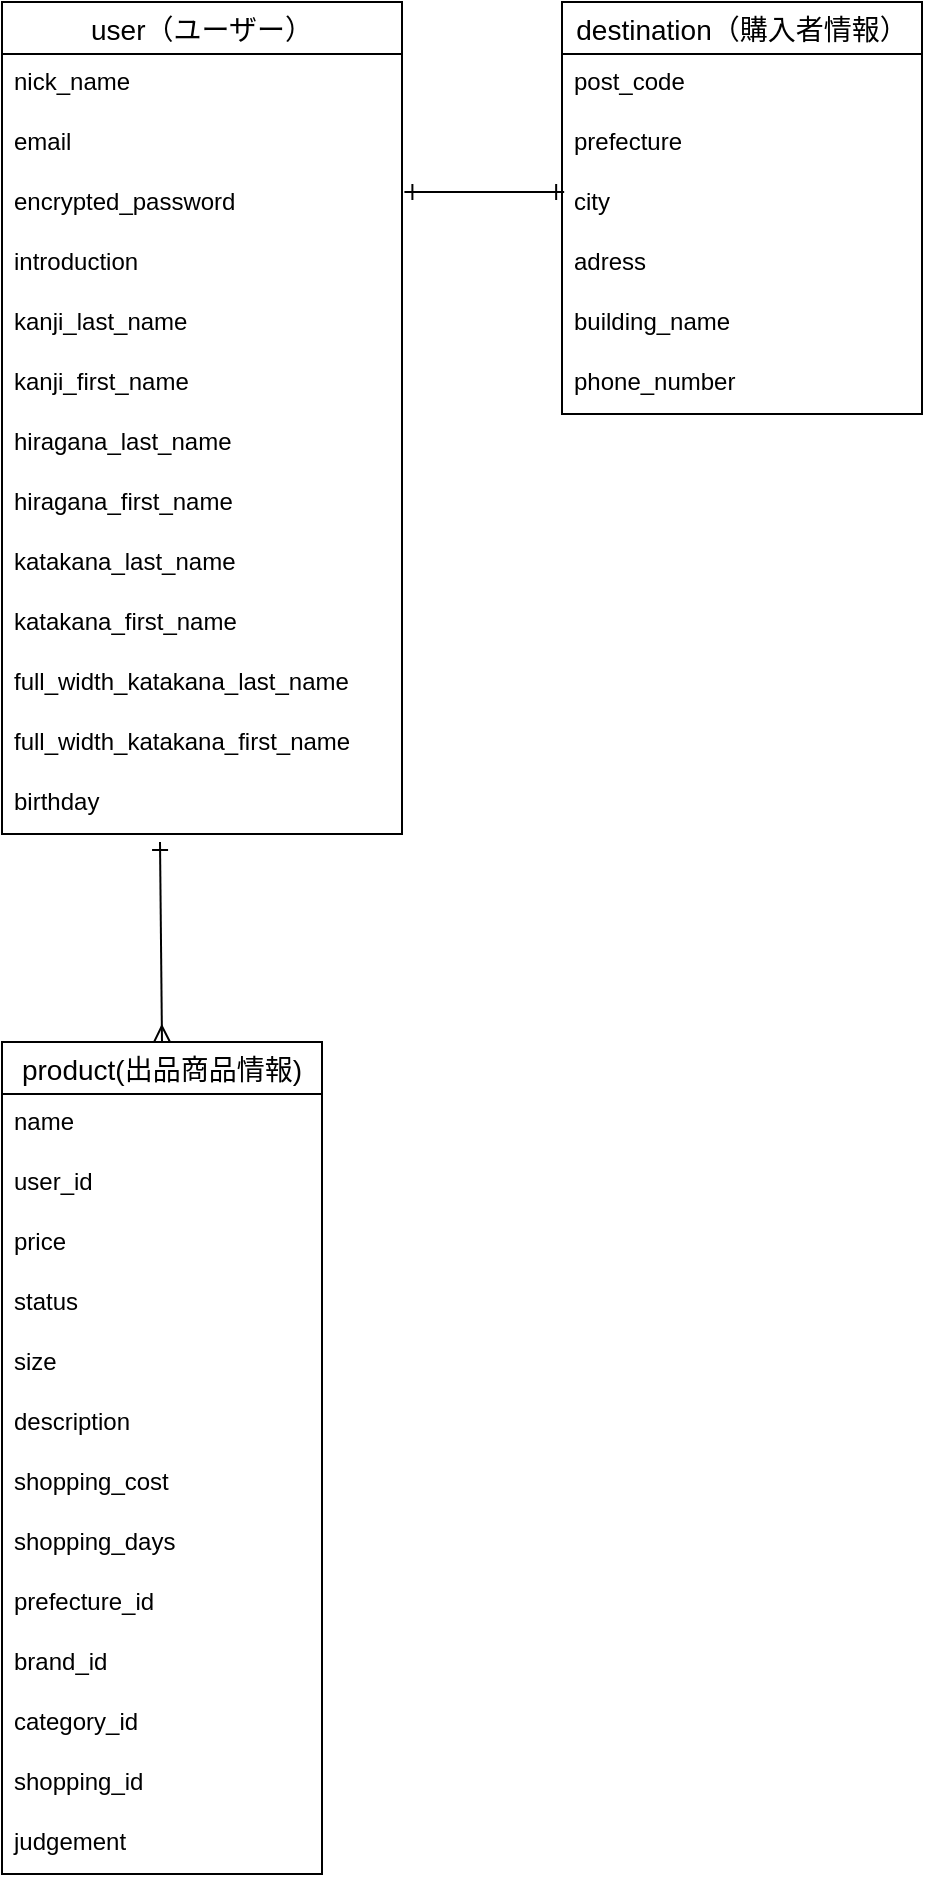 <mxfile>
    <diagram id="WjEGY4Uf_WvZObdWZ78B" name="ページ1">
        <mxGraphModel dx="724" dy="702" grid="1" gridSize="10" guides="1" tooltips="1" connect="1" arrows="0" fold="1" page="1" pageScale="1" pageWidth="827" pageHeight="1169" math="0" shadow="0">
            <root>
                <mxCell id="0"/>
                <mxCell id="1" parent="0"/>
                <mxCell id="SjZ74C4SEbxJNOvCpavW-13" value="user（ユーザー）" style="swimlane;fontStyle=0;childLayout=stackLayout;horizontal=1;startSize=26;horizontalStack=0;resizeParent=1;resizeParentMax=0;resizeLast=0;collapsible=1;marginBottom=0;align=center;fontSize=14;rounded=0;" vertex="1" parent="1">
                    <mxGeometry x="40" y="40" width="200" height="416" as="geometry"/>
                </mxCell>
                <mxCell id="SjZ74C4SEbxJNOvCpavW-14" value="nick_name " style="text;strokeColor=none;fillColor=none;spacingLeft=4;spacingRight=4;overflow=hidden;rotatable=0;points=[[0,0.5],[1,0.5]];portConstraint=eastwest;fontSize=12;rounded=0;" vertex="1" parent="SjZ74C4SEbxJNOvCpavW-13">
                    <mxGeometry y="26" width="200" height="30" as="geometry"/>
                </mxCell>
                <mxCell id="SjZ74C4SEbxJNOvCpavW-15" value="email" style="text;strokeColor=none;fillColor=none;spacingLeft=4;spacingRight=4;overflow=hidden;rotatable=0;points=[[0,0.5],[1,0.5]];portConstraint=eastwest;fontSize=12;rounded=0;" vertex="1" parent="SjZ74C4SEbxJNOvCpavW-13">
                    <mxGeometry y="56" width="200" height="30" as="geometry"/>
                </mxCell>
                <mxCell id="SjZ74C4SEbxJNOvCpavW-16" value="encrypted_password" style="text;strokeColor=none;fillColor=none;spacingLeft=4;spacingRight=4;overflow=hidden;rotatable=0;points=[[0,0.5],[1,0.5]];portConstraint=eastwest;fontSize=12;rounded=0;" vertex="1" parent="SjZ74C4SEbxJNOvCpavW-13">
                    <mxGeometry y="86" width="200" height="30" as="geometry"/>
                </mxCell>
                <mxCell id="SjZ74C4SEbxJNOvCpavW-22" value="introduction" style="text;strokeColor=none;fillColor=none;spacingLeft=4;spacingRight=4;overflow=hidden;rotatable=0;points=[[0,0.5],[1,0.5]];portConstraint=eastwest;fontSize=12;rounded=0;" vertex="1" parent="SjZ74C4SEbxJNOvCpavW-13">
                    <mxGeometry y="116" width="200" height="30" as="geometry"/>
                </mxCell>
                <mxCell id="SjZ74C4SEbxJNOvCpavW-80" value="kanji_last_name" style="text;strokeColor=none;fillColor=none;spacingLeft=4;spacingRight=4;overflow=hidden;rotatable=0;points=[[0,0.5],[1,0.5]];portConstraint=eastwest;fontSize=12;" vertex="1" parent="SjZ74C4SEbxJNOvCpavW-13">
                    <mxGeometry y="146" width="200" height="30" as="geometry"/>
                </mxCell>
                <mxCell id="SjZ74C4SEbxJNOvCpavW-81" value="kanji_first_name" style="text;strokeColor=none;fillColor=none;spacingLeft=4;spacingRight=4;overflow=hidden;rotatable=0;points=[[0,0.5],[1,0.5]];portConstraint=eastwest;fontSize=12;" vertex="1" parent="SjZ74C4SEbxJNOvCpavW-13">
                    <mxGeometry y="176" width="200" height="30" as="geometry"/>
                </mxCell>
                <mxCell id="SjZ74C4SEbxJNOvCpavW-82" value="hiragana_last_name" style="text;strokeColor=none;fillColor=none;spacingLeft=4;spacingRight=4;overflow=hidden;rotatable=0;points=[[0,0.5],[1,0.5]];portConstraint=eastwest;fontSize=12;" vertex="1" parent="SjZ74C4SEbxJNOvCpavW-13">
                    <mxGeometry y="206" width="200" height="30" as="geometry"/>
                </mxCell>
                <mxCell id="SjZ74C4SEbxJNOvCpavW-84" value="hiragana_first_name" style="text;strokeColor=none;fillColor=none;spacingLeft=4;spacingRight=4;overflow=hidden;rotatable=0;points=[[0,0.5],[1,0.5]];portConstraint=eastwest;fontSize=12;" vertex="1" parent="SjZ74C4SEbxJNOvCpavW-13">
                    <mxGeometry y="236" width="200" height="30" as="geometry"/>
                </mxCell>
                <mxCell id="SjZ74C4SEbxJNOvCpavW-85" value="katakana_last_name" style="text;strokeColor=none;fillColor=none;spacingLeft=4;spacingRight=4;overflow=hidden;rotatable=0;points=[[0,0.5],[1,0.5]];portConstraint=eastwest;fontSize=12;" vertex="1" parent="SjZ74C4SEbxJNOvCpavW-13">
                    <mxGeometry y="266" width="200" height="30" as="geometry"/>
                </mxCell>
                <mxCell id="SjZ74C4SEbxJNOvCpavW-87" value="katakana_first_name" style="text;strokeColor=none;fillColor=none;spacingLeft=4;spacingRight=4;overflow=hidden;rotatable=0;points=[[0,0.5],[1,0.5]];portConstraint=eastwest;fontSize=12;" vertex="1" parent="SjZ74C4SEbxJNOvCpavW-13">
                    <mxGeometry y="296" width="200" height="30" as="geometry"/>
                </mxCell>
                <mxCell id="SjZ74C4SEbxJNOvCpavW-86" value="full_width_katakana_last_name" style="text;strokeColor=none;fillColor=none;spacingLeft=4;spacingRight=4;overflow=hidden;rotatable=0;points=[[0,0.5],[1,0.5]];portConstraint=eastwest;fontSize=12;" vertex="1" parent="SjZ74C4SEbxJNOvCpavW-13">
                    <mxGeometry y="326" width="200" height="30" as="geometry"/>
                </mxCell>
                <mxCell id="SjZ74C4SEbxJNOvCpavW-83" value="full_width_katakana_first_name" style="text;strokeColor=none;fillColor=none;spacingLeft=4;spacingRight=4;overflow=hidden;rotatable=0;points=[[0,0.5],[1,0.5]];portConstraint=eastwest;fontSize=12;" vertex="1" parent="SjZ74C4SEbxJNOvCpavW-13">
                    <mxGeometry y="356" width="200" height="30" as="geometry"/>
                </mxCell>
                <mxCell id="SjZ74C4SEbxJNOvCpavW-21" value="birthday" style="text;strokeColor=none;fillColor=none;spacingLeft=4;spacingRight=4;overflow=hidden;rotatable=0;points=[[0,0.5],[1,0.5]];portConstraint=eastwest;fontSize=12;rounded=0;" vertex="1" parent="SjZ74C4SEbxJNOvCpavW-13">
                    <mxGeometry y="386" width="200" height="30" as="geometry"/>
                </mxCell>
                <mxCell id="SjZ74C4SEbxJNOvCpavW-88" style="edgeStyle=none;html=1;exitX=0.5;exitY=0;exitDx=0;exitDy=0;entryX=0.395;entryY=1.133;entryDx=0;entryDy=0;entryPerimeter=0;startArrow=ERmany;startFill=0;endArrow=ERone;endFill=0;" edge="1" parent="1" source="SjZ74C4SEbxJNOvCpavW-28" target="SjZ74C4SEbxJNOvCpavW-21">
                    <mxGeometry relative="1" as="geometry"/>
                </mxCell>
                <mxCell id="SjZ74C4SEbxJNOvCpavW-28" value="product(出品商品情報)" style="swimlane;fontStyle=0;childLayout=stackLayout;horizontal=1;startSize=26;horizontalStack=0;resizeParent=1;resizeParentMax=0;resizeLast=0;collapsible=1;marginBottom=0;align=center;fontSize=14;rounded=0;strokeColor=default;direction=east;perimeterSpacing=0;" vertex="1" parent="1">
                    <mxGeometry x="40" y="560" width="160" height="416" as="geometry"/>
                </mxCell>
                <mxCell id="SjZ74C4SEbxJNOvCpavW-29" value="name" style="text;strokeColor=none;fillColor=none;spacingLeft=4;spacingRight=4;overflow=hidden;rotatable=0;points=[[0,0.5],[1,0.5]];portConstraint=eastwest;fontSize=12;rounded=0;" vertex="1" parent="SjZ74C4SEbxJNOvCpavW-28">
                    <mxGeometry y="26" width="160" height="30" as="geometry"/>
                </mxCell>
                <mxCell id="SjZ74C4SEbxJNOvCpavW-42" value="user_id" style="text;strokeColor=none;fillColor=none;spacingLeft=4;spacingRight=4;overflow=hidden;rotatable=0;points=[[0,0.5],[1,0.5]];portConstraint=eastwest;fontSize=12;rounded=0;" vertex="1" parent="SjZ74C4SEbxJNOvCpavW-28">
                    <mxGeometry y="56" width="160" height="30" as="geometry"/>
                </mxCell>
                <mxCell id="SjZ74C4SEbxJNOvCpavW-30" value="price" style="text;strokeColor=none;fillColor=none;spacingLeft=4;spacingRight=4;overflow=hidden;rotatable=0;points=[[0,0.5],[1,0.5]];portConstraint=eastwest;fontSize=12;rounded=0;" vertex="1" parent="SjZ74C4SEbxJNOvCpavW-28">
                    <mxGeometry y="86" width="160" height="30" as="geometry"/>
                </mxCell>
                <mxCell id="SjZ74C4SEbxJNOvCpavW-32" value="status" style="text;strokeColor=none;fillColor=none;spacingLeft=4;spacingRight=4;overflow=hidden;rotatable=0;points=[[0,0.5],[1,0.5]];portConstraint=eastwest;fontSize=12;rounded=0;" vertex="1" parent="SjZ74C4SEbxJNOvCpavW-28">
                    <mxGeometry y="116" width="160" height="30" as="geometry"/>
                </mxCell>
                <mxCell id="SjZ74C4SEbxJNOvCpavW-34" value="size" style="text;strokeColor=none;fillColor=none;spacingLeft=4;spacingRight=4;overflow=hidden;rotatable=0;points=[[0,0.5],[1,0.5]];portConstraint=eastwest;fontSize=12;rounded=0;" vertex="1" parent="SjZ74C4SEbxJNOvCpavW-28">
                    <mxGeometry y="146" width="160" height="30" as="geometry"/>
                </mxCell>
                <mxCell id="SjZ74C4SEbxJNOvCpavW-72" value="description&#10;" style="text;strokeColor=none;fillColor=none;spacingLeft=4;spacingRight=4;overflow=hidden;rotatable=0;points=[[0,0.5],[1,0.5]];portConstraint=eastwest;fontSize=12;" vertex="1" parent="SjZ74C4SEbxJNOvCpavW-28">
                    <mxGeometry y="176" width="160" height="30" as="geometry"/>
                </mxCell>
                <mxCell id="SjZ74C4SEbxJNOvCpavW-36" value="shopping_cost" style="text;strokeColor=none;fillColor=none;spacingLeft=4;spacingRight=4;overflow=hidden;rotatable=0;points=[[0,0.5],[1,0.5]];portConstraint=eastwest;fontSize=12;rounded=0;" vertex="1" parent="SjZ74C4SEbxJNOvCpavW-28">
                    <mxGeometry y="206" width="160" height="30" as="geometry"/>
                </mxCell>
                <mxCell id="SjZ74C4SEbxJNOvCpavW-38" value="shopping_days" style="text;strokeColor=none;fillColor=none;spacingLeft=4;spacingRight=4;overflow=hidden;rotatable=0;points=[[0,0.5],[1,0.5]];portConstraint=eastwest;fontSize=12;rounded=0;" vertex="1" parent="SjZ74C4SEbxJNOvCpavW-28">
                    <mxGeometry y="236" width="160" height="30" as="geometry"/>
                </mxCell>
                <mxCell id="SjZ74C4SEbxJNOvCpavW-39" value="prefecture_id" style="text;strokeColor=none;fillColor=none;spacingLeft=4;spacingRight=4;overflow=hidden;rotatable=0;points=[[0,0.5],[1,0.5]];portConstraint=eastwest;fontSize=12;rounded=0;" vertex="1" parent="SjZ74C4SEbxJNOvCpavW-28">
                    <mxGeometry y="266" width="160" height="30" as="geometry"/>
                </mxCell>
                <mxCell id="SjZ74C4SEbxJNOvCpavW-76" value="brand_id" style="text;strokeColor=none;fillColor=none;spacingLeft=4;spacingRight=4;overflow=hidden;rotatable=0;points=[[0,0.5],[1,0.5]];portConstraint=eastwest;fontSize=12;" vertex="1" parent="SjZ74C4SEbxJNOvCpavW-28">
                    <mxGeometry y="296" width="160" height="30" as="geometry"/>
                </mxCell>
                <mxCell id="SjZ74C4SEbxJNOvCpavW-40" value="category_id" style="text;strokeColor=none;fillColor=none;spacingLeft=4;spacingRight=4;overflow=hidden;rotatable=0;points=[[0,0.5],[1,0.5]];portConstraint=eastwest;fontSize=12;rounded=0;" vertex="1" parent="SjZ74C4SEbxJNOvCpavW-28">
                    <mxGeometry y="326" width="160" height="30" as="geometry"/>
                </mxCell>
                <mxCell id="SjZ74C4SEbxJNOvCpavW-41" value="shopping_id" style="text;strokeColor=none;fillColor=none;spacingLeft=4;spacingRight=4;overflow=hidden;rotatable=0;points=[[0,0.5],[1,0.5]];portConstraint=eastwest;fontSize=12;rounded=0;" vertex="1" parent="SjZ74C4SEbxJNOvCpavW-28">
                    <mxGeometry y="356" width="160" height="30" as="geometry"/>
                </mxCell>
                <mxCell id="SjZ74C4SEbxJNOvCpavW-33" value="judgement" style="text;strokeColor=none;fillColor=none;spacingLeft=4;spacingRight=4;overflow=hidden;rotatable=0;points=[[0,0.5],[1,0.5]];portConstraint=eastwest;fontSize=12;rounded=0;" vertex="1" parent="SjZ74C4SEbxJNOvCpavW-28">
                    <mxGeometry y="386" width="160" height="30" as="geometry"/>
                </mxCell>
                <mxCell id="SjZ74C4SEbxJNOvCpavW-43" value="destination（購入者情報）" style="swimlane;fontStyle=0;childLayout=stackLayout;horizontal=1;startSize=26;horizontalStack=0;resizeParent=1;resizeParentMax=0;resizeLast=0;collapsible=1;marginBottom=0;align=center;fontSize=14;rounded=0;" vertex="1" parent="1">
                    <mxGeometry x="320" y="40" width="180" height="206" as="geometry"/>
                </mxCell>
                <mxCell id="SjZ74C4SEbxJNOvCpavW-47" value="post_code" style="text;strokeColor=none;fillColor=none;spacingLeft=4;spacingRight=4;overflow=hidden;rotatable=0;points=[[0,0.5],[1,0.5]];portConstraint=eastwest;fontSize=12;rounded=0;" vertex="1" parent="SjZ74C4SEbxJNOvCpavW-43">
                    <mxGeometry y="26" width="180" height="30" as="geometry"/>
                </mxCell>
                <mxCell id="SjZ74C4SEbxJNOvCpavW-48" value="prefecture" style="text;strokeColor=none;fillColor=none;spacingLeft=4;spacingRight=4;overflow=hidden;rotatable=0;points=[[0,0.5],[1,0.5]];portConstraint=eastwest;fontSize=12;rounded=0;" vertex="1" parent="SjZ74C4SEbxJNOvCpavW-43">
                    <mxGeometry y="56" width="180" height="30" as="geometry"/>
                </mxCell>
                <mxCell id="SjZ74C4SEbxJNOvCpavW-49" value="city" style="text;strokeColor=none;fillColor=none;spacingLeft=4;spacingRight=4;overflow=hidden;rotatable=0;points=[[0,0.5],[1,0.5]];portConstraint=eastwest;fontSize=12;rounded=0;" vertex="1" parent="SjZ74C4SEbxJNOvCpavW-43">
                    <mxGeometry y="86" width="180" height="30" as="geometry"/>
                </mxCell>
                <mxCell id="SjZ74C4SEbxJNOvCpavW-50" value="adress" style="text;strokeColor=none;fillColor=none;spacingLeft=4;spacingRight=4;overflow=hidden;rotatable=0;points=[[0,0.5],[1,0.5]];portConstraint=eastwest;fontSize=12;rounded=0;" vertex="1" parent="SjZ74C4SEbxJNOvCpavW-43">
                    <mxGeometry y="116" width="180" height="30" as="geometry"/>
                </mxCell>
                <mxCell id="SjZ74C4SEbxJNOvCpavW-51" value="building_name" style="text;strokeColor=none;fillColor=none;spacingLeft=4;spacingRight=4;overflow=hidden;rotatable=0;points=[[0,0.5],[1,0.5]];portConstraint=eastwest;fontSize=12;rounded=0;" vertex="1" parent="SjZ74C4SEbxJNOvCpavW-43">
                    <mxGeometry y="146" width="180" height="30" as="geometry"/>
                </mxCell>
                <mxCell id="SjZ74C4SEbxJNOvCpavW-52" value="phone_number" style="text;strokeColor=none;fillColor=none;spacingLeft=4;spacingRight=4;overflow=hidden;rotatable=0;points=[[0,0.5],[1,0.5]];portConstraint=eastwest;fontSize=12;rounded=0;" vertex="1" parent="SjZ74C4SEbxJNOvCpavW-43">
                    <mxGeometry y="176" width="180" height="30" as="geometry"/>
                </mxCell>
                <mxCell id="SjZ74C4SEbxJNOvCpavW-66" style="edgeStyle=none;html=1;exitX=1.006;exitY=0.3;exitDx=0;exitDy=0;entryX=0.006;entryY=0.3;entryDx=0;entryDy=0;entryPerimeter=0;startArrow=ERone;startFill=0;endArrow=ERone;endFill=0;exitPerimeter=0;" edge="1" parent="1" source="SjZ74C4SEbxJNOvCpavW-16" target="SjZ74C4SEbxJNOvCpavW-49">
                    <mxGeometry relative="1" as="geometry">
                        <mxPoint x="317.84" y="75" as="targetPoint"/>
                    </mxGeometry>
                </mxCell>
            </root>
        </mxGraphModel>
    </diagram>
</mxfile>